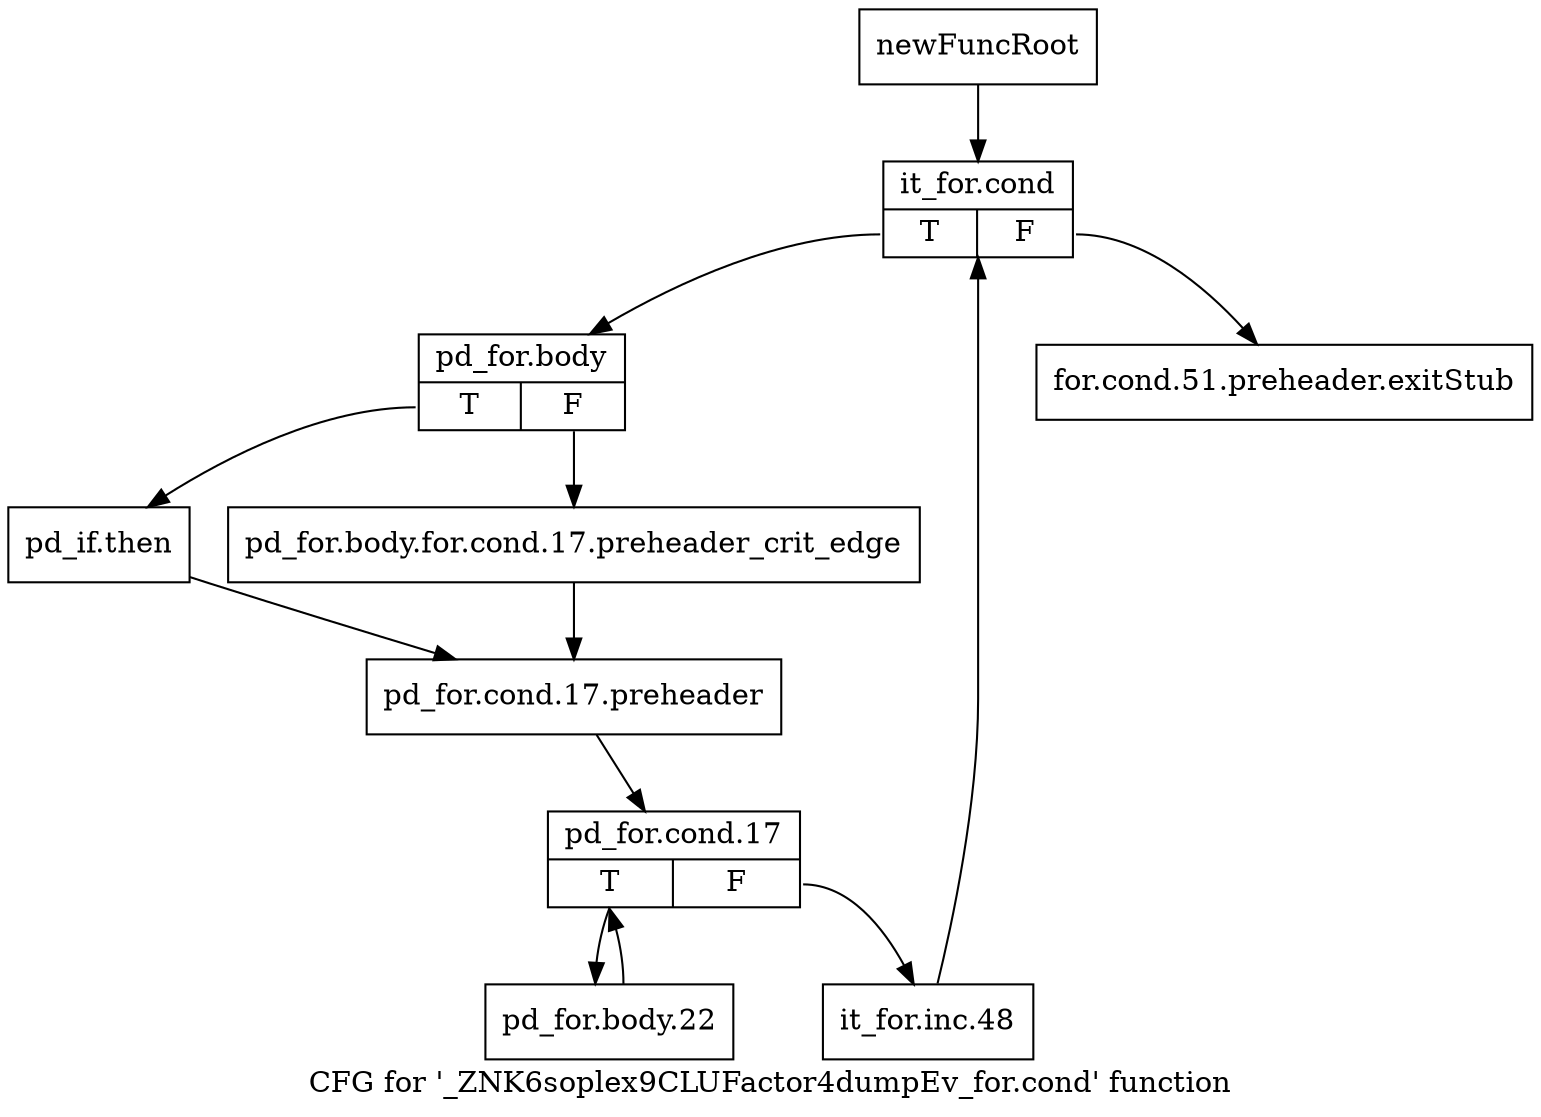 digraph "CFG for '_ZNK6soplex9CLUFactor4dumpEv_for.cond' function" {
	label="CFG for '_ZNK6soplex9CLUFactor4dumpEv_for.cond' function";

	Node0x2c8b590 [shape=record,label="{newFuncRoot}"];
	Node0x2c8b590 -> Node0x2c8b630;
	Node0x2c8b5e0 [shape=record,label="{for.cond.51.preheader.exitStub}"];
	Node0x2c8b630 [shape=record,label="{it_for.cond|{<s0>T|<s1>F}}"];
	Node0x2c8b630:s0 -> Node0x2c8b680;
	Node0x2c8b630:s1 -> Node0x2c8b5e0;
	Node0x2c8b680 [shape=record,label="{pd_for.body|{<s0>T|<s1>F}}"];
	Node0x2c8b680:s0 -> Node0x2c8b720;
	Node0x2c8b680:s1 -> Node0x2c8b6d0;
	Node0x2c8b6d0 [shape=record,label="{pd_for.body.for.cond.17.preheader_crit_edge}"];
	Node0x2c8b6d0 -> Node0x2c8b770;
	Node0x2c8b720 [shape=record,label="{pd_if.then}"];
	Node0x2c8b720 -> Node0x2c8b770;
	Node0x2c8b770 [shape=record,label="{pd_for.cond.17.preheader}"];
	Node0x2c8b770 -> Node0x2c8b7c0;
	Node0x2c8b7c0 [shape=record,label="{pd_for.cond.17|{<s0>T|<s1>F}}"];
	Node0x2c8b7c0:s0 -> Node0x2c8b860;
	Node0x2c8b7c0:s1 -> Node0x2c8b810;
	Node0x2c8b810 [shape=record,label="{it_for.inc.48}"];
	Node0x2c8b810 -> Node0x2c8b630;
	Node0x2c8b860 [shape=record,label="{pd_for.body.22}"];
	Node0x2c8b860 -> Node0x2c8b7c0;
}
